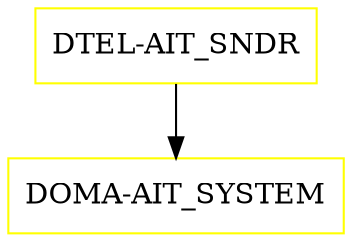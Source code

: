 digraph G {
  "DTEL-AIT_SNDR" [shape=box,color=yellow];
  "DOMA-AIT_SYSTEM" [shape=box,color=yellow,URL="./DOMA_AIT_SYSTEM.html"];
  "DTEL-AIT_SNDR" -> "DOMA-AIT_SYSTEM";
}
